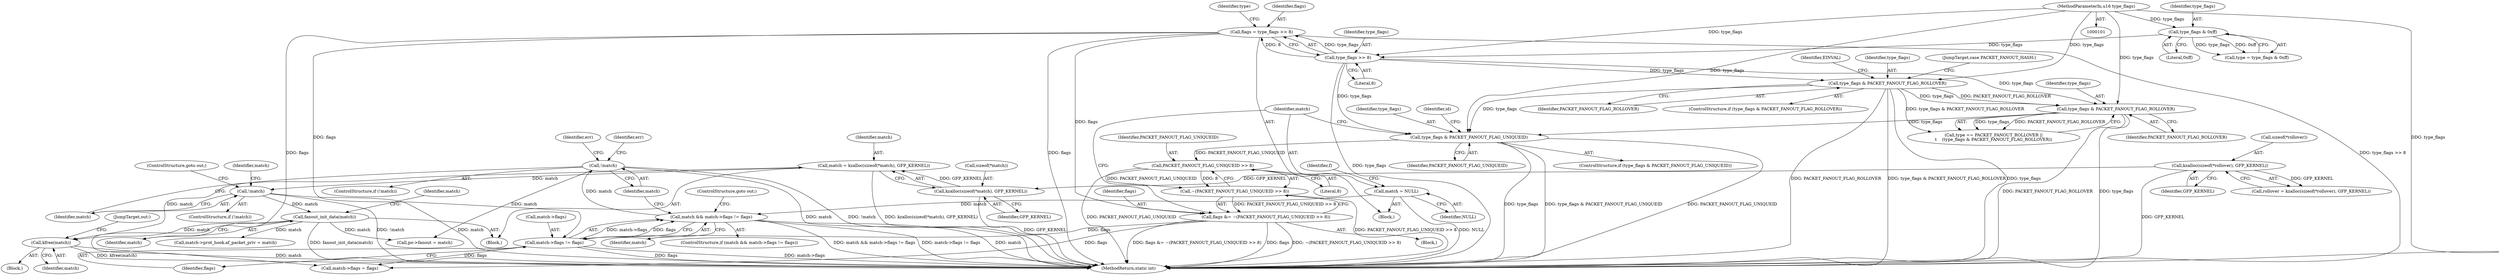 digraph "0_linux_008ba2a13f2d04c947adc536d19debb8fe66f110@API" {
"1000496" [label="(Call,kfree(match))"];
"1000283" [label="(Call,!match)"];
"1000274" [label="(Call,match && match->flags != flags)"];
"1000245" [label="(Call,match = NULL)"];
"1000276" [label="(Call,match->flags != flags)"];
"1000124" [label="(Call,flags = type_flags >> 8)"];
"1000126" [label="(Call,type_flags >> 8)"];
"1000120" [label="(Call,type_flags & 0xff)"];
"1000104" [label="(MethodParameterIn,u16 type_flags)"];
"1000239" [label="(Call,flags &= ~(PACKET_FANOUT_FLAG_UNIQUEID >> 8))"];
"1000241" [label="(Call,~(PACKET_FANOUT_FLAG_UNIQUEID >> 8))"];
"1000242" [label="(Call,PACKET_FANOUT_FLAG_UNIQUEID >> 8)"];
"1000213" [label="(Call,type_flags & PACKET_FANOUT_FLAG_UNIQUEID)"];
"1000135" [label="(Call,type_flags & PACKET_FANOUT_FLAG_ROLLOVER)"];
"1000170" [label="(Call,type_flags & PACKET_FANOUT_FLAG_ROLLOVER)"];
"1000339" [label="(Call,fanout_init_data(match))"];
"1000298" [label="(Call,!match)"];
"1000290" [label="(Call,match = kzalloc(sizeof(*match), GFP_KERNEL))"];
"1000292" [label="(Call,kzalloc(sizeof(*match), GFP_KERNEL))"];
"1000180" [label="(Call,kzalloc(sizeof(*rollover), GFP_KERNEL))"];
"1000275" [label="(Identifier,match)"];
"1000131" [label="(Identifier,type)"];
"1000284" [label="(Identifier,match)"];
"1000242" [label="(Call,PACKET_FANOUT_FLAG_UNIQUEID >> 8)"];
"1000243" [label="(Identifier,PACKET_FANOUT_FLAG_UNIQUEID)"];
"1000213" [label="(Call,type_flags & PACKET_FANOUT_FLAG_UNIQUEID)"];
"1000276" [label="(Call,match->flags != flags)"];
"1000137" [label="(Identifier,PACKET_FANOUT_FLAG_ROLLOVER)"];
"1000104" [label="(MethodParameterIn,u16 type_flags)"];
"1000141" [label="(JumpTarget,case PACKET_FANOUT_HASH:)"];
"1000219" [label="(Identifier,id)"];
"1000283" [label="(Call,!match)"];
"1000118" [label="(Call,type = type_flags & 0xff)"];
"1000172" [label="(Identifier,PACKET_FANOUT_FLAG_ROLLOVER)"];
"1000285" [label="(Block,)"];
"1000298" [label="(Call,!match)"];
"1000120" [label="(Call,type_flags & 0xff)"];
"1000296" [label="(Identifier,GFP_KERNEL)"];
"1000453" [label="(Call,po->fanout = match)"];
"1000496" [label="(Call,kfree(match))"];
"1000497" [label="(Identifier,match)"];
"1000214" [label="(Identifier,type_flags)"];
"1000340" [label="(Identifier,match)"];
"1000140" [label="(Identifier,EINVAL)"];
"1000125" [label="(Identifier,flags)"];
"1000171" [label="(Identifier,type_flags)"];
"1000136" [label="(Identifier,type_flags)"];
"1000318" [label="(Call,match->flags = flags)"];
"1000121" [label="(Identifier,type_flags)"];
"1000239" [label="(Call,flags &= ~(PACKET_FANOUT_FLAG_UNIQUEID >> 8))"];
"1000181" [label="(Call,sizeof(*rollover))"];
"1000127" [label="(Identifier,type_flags)"];
"1000166" [label="(Call,type == PACKET_FANOUT_ROLLOVER ||\n\t    (type_flags & PACKET_FANOUT_FLAG_ROLLOVER))"];
"1000134" [label="(ControlStructure,if (type_flags & PACKET_FANOUT_FLAG_ROLLOVER))"];
"1000247" [label="(Identifier,NULL)"];
"1000128" [label="(Literal,8)"];
"1000370" [label="(Call,match->prot_hook.af_packet_priv = match)"];
"1000126" [label="(Call,type_flags >> 8)"];
"1000135" [label="(Call,type_flags & PACKET_FANOUT_FLAG_ROLLOVER)"];
"1000392" [label="(Identifier,err)"];
"1000490" [label="(Block,)"];
"1000339" [label="(Call,fanout_init_data(match))"];
"1000240" [label="(Identifier,flags)"];
"1000244" [label="(Literal,8)"];
"1000498" [label="(JumpTarget,out:)"];
"1000212" [label="(ControlStructure,if (type_flags & PACKET_FANOUT_FLAG_UNIQUEID))"];
"1000299" [label="(Identifier,match)"];
"1000304" [label="(Identifier,match)"];
"1000122" [label="(Literal,0xff)"];
"1000105" [label="(Block,)"];
"1000246" [label="(Identifier,match)"];
"1000282" [label="(ControlStructure,if (!match))"];
"1000253" [label="(Identifier,f)"];
"1000290" [label="(Call,match = kzalloc(sizeof(*match), GFP_KERNEL))"];
"1000277" [label="(Call,match->flags)"];
"1000287" [label="(Identifier,err)"];
"1000170" [label="(Call,type_flags & PACKET_FANOUT_FLAG_ROLLOVER)"];
"1000516" [label="(MethodReturn,static int)"];
"1000292" [label="(Call,kzalloc(sizeof(*match), GFP_KERNEL))"];
"1000180" [label="(Call,kzalloc(sizeof(*rollover), GFP_KERNEL))"];
"1000215" [label="(Identifier,PACKET_FANOUT_FLAG_UNIQUEID)"];
"1000297" [label="(ControlStructure,if (!match))"];
"1000178" [label="(Call,rollover = kzalloc(sizeof(*rollover), GFP_KERNEL))"];
"1000291" [label="(Identifier,match)"];
"1000241" [label="(Call,~(PACKET_FANOUT_FLAG_UNIQUEID >> 8))"];
"1000293" [label="(Call,sizeof(*match))"];
"1000245" [label="(Call,match = NULL)"];
"1000273" [label="(ControlStructure,if (match && match->flags != flags))"];
"1000300" [label="(ControlStructure,goto out;)"];
"1000344" [label="(Identifier,match)"];
"1000274" [label="(Call,match && match->flags != flags)"];
"1000281" [label="(ControlStructure,goto out;)"];
"1000280" [label="(Identifier,flags)"];
"1000216" [label="(Block,)"];
"1000124" [label="(Call,flags = type_flags >> 8)"];
"1000184" [label="(Identifier,GFP_KERNEL)"];
"1000496" -> "1000490"  [label="AST: "];
"1000496" -> "1000497"  [label="CFG: "];
"1000497" -> "1000496"  [label="AST: "];
"1000498" -> "1000496"  [label="CFG: "];
"1000496" -> "1000516"  [label="DDG: kfree(match)"];
"1000496" -> "1000516"  [label="DDG: match"];
"1000283" -> "1000496"  [label="DDG: match"];
"1000339" -> "1000496"  [label="DDG: match"];
"1000283" -> "1000282"  [label="AST: "];
"1000283" -> "1000284"  [label="CFG: "];
"1000284" -> "1000283"  [label="AST: "];
"1000287" -> "1000283"  [label="CFG: "];
"1000392" -> "1000283"  [label="CFG: "];
"1000283" -> "1000516"  [label="DDG: match"];
"1000283" -> "1000516"  [label="DDG: !match"];
"1000274" -> "1000283"  [label="DDG: match"];
"1000283" -> "1000453"  [label="DDG: match"];
"1000274" -> "1000273"  [label="AST: "];
"1000274" -> "1000275"  [label="CFG: "];
"1000274" -> "1000276"  [label="CFG: "];
"1000275" -> "1000274"  [label="AST: "];
"1000276" -> "1000274"  [label="AST: "];
"1000281" -> "1000274"  [label="CFG: "];
"1000284" -> "1000274"  [label="CFG: "];
"1000274" -> "1000516"  [label="DDG: match"];
"1000274" -> "1000516"  [label="DDG: match && match->flags != flags"];
"1000274" -> "1000516"  [label="DDG: match->flags != flags"];
"1000245" -> "1000274"  [label="DDG: match"];
"1000276" -> "1000274"  [label="DDG: match->flags"];
"1000276" -> "1000274"  [label="DDG: flags"];
"1000245" -> "1000105"  [label="AST: "];
"1000245" -> "1000247"  [label="CFG: "];
"1000246" -> "1000245"  [label="AST: "];
"1000247" -> "1000245"  [label="AST: "];
"1000253" -> "1000245"  [label="CFG: "];
"1000245" -> "1000516"  [label="DDG: NULL"];
"1000276" -> "1000280"  [label="CFG: "];
"1000277" -> "1000276"  [label="AST: "];
"1000280" -> "1000276"  [label="AST: "];
"1000276" -> "1000516"  [label="DDG: flags"];
"1000276" -> "1000516"  [label="DDG: match->flags"];
"1000124" -> "1000276"  [label="DDG: flags"];
"1000239" -> "1000276"  [label="DDG: flags"];
"1000276" -> "1000318"  [label="DDG: flags"];
"1000124" -> "1000105"  [label="AST: "];
"1000124" -> "1000126"  [label="CFG: "];
"1000125" -> "1000124"  [label="AST: "];
"1000126" -> "1000124"  [label="AST: "];
"1000131" -> "1000124"  [label="CFG: "];
"1000124" -> "1000516"  [label="DDG: type_flags >> 8"];
"1000124" -> "1000516"  [label="DDG: flags"];
"1000126" -> "1000124"  [label="DDG: type_flags"];
"1000126" -> "1000124"  [label="DDG: 8"];
"1000124" -> "1000239"  [label="DDG: flags"];
"1000124" -> "1000318"  [label="DDG: flags"];
"1000126" -> "1000128"  [label="CFG: "];
"1000127" -> "1000126"  [label="AST: "];
"1000128" -> "1000126"  [label="AST: "];
"1000126" -> "1000516"  [label="DDG: type_flags"];
"1000120" -> "1000126"  [label="DDG: type_flags"];
"1000104" -> "1000126"  [label="DDG: type_flags"];
"1000126" -> "1000135"  [label="DDG: type_flags"];
"1000126" -> "1000170"  [label="DDG: type_flags"];
"1000126" -> "1000213"  [label="DDG: type_flags"];
"1000120" -> "1000118"  [label="AST: "];
"1000120" -> "1000122"  [label="CFG: "];
"1000121" -> "1000120"  [label="AST: "];
"1000122" -> "1000120"  [label="AST: "];
"1000118" -> "1000120"  [label="CFG: "];
"1000120" -> "1000118"  [label="DDG: type_flags"];
"1000120" -> "1000118"  [label="DDG: 0xff"];
"1000104" -> "1000120"  [label="DDG: type_flags"];
"1000104" -> "1000101"  [label="AST: "];
"1000104" -> "1000516"  [label="DDG: type_flags"];
"1000104" -> "1000135"  [label="DDG: type_flags"];
"1000104" -> "1000170"  [label="DDG: type_flags"];
"1000104" -> "1000213"  [label="DDG: type_flags"];
"1000239" -> "1000216"  [label="AST: "];
"1000239" -> "1000241"  [label="CFG: "];
"1000240" -> "1000239"  [label="AST: "];
"1000241" -> "1000239"  [label="AST: "];
"1000246" -> "1000239"  [label="CFG: "];
"1000239" -> "1000516"  [label="DDG: flags &= ~(PACKET_FANOUT_FLAG_UNIQUEID >> 8)"];
"1000239" -> "1000516"  [label="DDG: flags"];
"1000239" -> "1000516"  [label="DDG: ~(PACKET_FANOUT_FLAG_UNIQUEID >> 8)"];
"1000241" -> "1000239"  [label="DDG: PACKET_FANOUT_FLAG_UNIQUEID >> 8"];
"1000239" -> "1000318"  [label="DDG: flags"];
"1000241" -> "1000242"  [label="CFG: "];
"1000242" -> "1000241"  [label="AST: "];
"1000241" -> "1000516"  [label="DDG: PACKET_FANOUT_FLAG_UNIQUEID >> 8"];
"1000242" -> "1000241"  [label="DDG: PACKET_FANOUT_FLAG_UNIQUEID"];
"1000242" -> "1000241"  [label="DDG: 8"];
"1000242" -> "1000244"  [label="CFG: "];
"1000243" -> "1000242"  [label="AST: "];
"1000244" -> "1000242"  [label="AST: "];
"1000242" -> "1000516"  [label="DDG: PACKET_FANOUT_FLAG_UNIQUEID"];
"1000213" -> "1000242"  [label="DDG: PACKET_FANOUT_FLAG_UNIQUEID"];
"1000213" -> "1000212"  [label="AST: "];
"1000213" -> "1000215"  [label="CFG: "];
"1000214" -> "1000213"  [label="AST: "];
"1000215" -> "1000213"  [label="AST: "];
"1000219" -> "1000213"  [label="CFG: "];
"1000246" -> "1000213"  [label="CFG: "];
"1000213" -> "1000516"  [label="DDG: type_flags"];
"1000213" -> "1000516"  [label="DDG: type_flags & PACKET_FANOUT_FLAG_UNIQUEID"];
"1000213" -> "1000516"  [label="DDG: PACKET_FANOUT_FLAG_UNIQUEID"];
"1000135" -> "1000213"  [label="DDG: type_flags"];
"1000170" -> "1000213"  [label="DDG: type_flags"];
"1000135" -> "1000134"  [label="AST: "];
"1000135" -> "1000137"  [label="CFG: "];
"1000136" -> "1000135"  [label="AST: "];
"1000137" -> "1000135"  [label="AST: "];
"1000140" -> "1000135"  [label="CFG: "];
"1000141" -> "1000135"  [label="CFG: "];
"1000135" -> "1000516"  [label="DDG: type_flags & PACKET_FANOUT_FLAG_ROLLOVER"];
"1000135" -> "1000516"  [label="DDG: type_flags"];
"1000135" -> "1000516"  [label="DDG: PACKET_FANOUT_FLAG_ROLLOVER"];
"1000135" -> "1000166"  [label="DDG: type_flags & PACKET_FANOUT_FLAG_ROLLOVER"];
"1000135" -> "1000170"  [label="DDG: type_flags"];
"1000135" -> "1000170"  [label="DDG: PACKET_FANOUT_FLAG_ROLLOVER"];
"1000170" -> "1000166"  [label="AST: "];
"1000170" -> "1000172"  [label="CFG: "];
"1000171" -> "1000170"  [label="AST: "];
"1000172" -> "1000170"  [label="AST: "];
"1000166" -> "1000170"  [label="CFG: "];
"1000170" -> "1000516"  [label="DDG: PACKET_FANOUT_FLAG_ROLLOVER"];
"1000170" -> "1000516"  [label="DDG: type_flags"];
"1000170" -> "1000166"  [label="DDG: type_flags"];
"1000170" -> "1000166"  [label="DDG: PACKET_FANOUT_FLAG_ROLLOVER"];
"1000339" -> "1000285"  [label="AST: "];
"1000339" -> "1000340"  [label="CFG: "];
"1000340" -> "1000339"  [label="AST: "];
"1000344" -> "1000339"  [label="CFG: "];
"1000339" -> "1000516"  [label="DDG: fanout_init_data(match)"];
"1000298" -> "1000339"  [label="DDG: match"];
"1000339" -> "1000370"  [label="DDG: match"];
"1000339" -> "1000453"  [label="DDG: match"];
"1000298" -> "1000297"  [label="AST: "];
"1000298" -> "1000299"  [label="CFG: "];
"1000299" -> "1000298"  [label="AST: "];
"1000300" -> "1000298"  [label="CFG: "];
"1000304" -> "1000298"  [label="CFG: "];
"1000298" -> "1000516"  [label="DDG: !match"];
"1000298" -> "1000516"  [label="DDG: match"];
"1000290" -> "1000298"  [label="DDG: match"];
"1000290" -> "1000285"  [label="AST: "];
"1000290" -> "1000292"  [label="CFG: "];
"1000291" -> "1000290"  [label="AST: "];
"1000292" -> "1000290"  [label="AST: "];
"1000299" -> "1000290"  [label="CFG: "];
"1000290" -> "1000516"  [label="DDG: kzalloc(sizeof(*match), GFP_KERNEL)"];
"1000292" -> "1000290"  [label="DDG: GFP_KERNEL"];
"1000292" -> "1000296"  [label="CFG: "];
"1000293" -> "1000292"  [label="AST: "];
"1000296" -> "1000292"  [label="AST: "];
"1000292" -> "1000516"  [label="DDG: GFP_KERNEL"];
"1000180" -> "1000292"  [label="DDG: GFP_KERNEL"];
"1000180" -> "1000178"  [label="AST: "];
"1000180" -> "1000184"  [label="CFG: "];
"1000181" -> "1000180"  [label="AST: "];
"1000184" -> "1000180"  [label="AST: "];
"1000178" -> "1000180"  [label="CFG: "];
"1000180" -> "1000516"  [label="DDG: GFP_KERNEL"];
"1000180" -> "1000178"  [label="DDG: GFP_KERNEL"];
}
